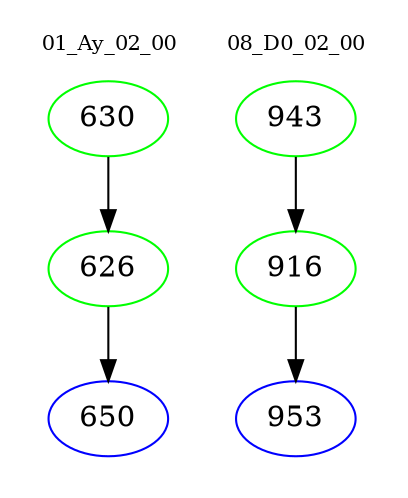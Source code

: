 digraph{
subgraph cluster_0 {
color = white
label = "01_Ay_02_00";
fontsize=10;
T0_630 [label="630", color="green"]
T0_630 -> T0_626 [color="black"]
T0_626 [label="626", color="green"]
T0_626 -> T0_650 [color="black"]
T0_650 [label="650", color="blue"]
}
subgraph cluster_1 {
color = white
label = "08_D0_02_00";
fontsize=10;
T1_943 [label="943", color="green"]
T1_943 -> T1_916 [color="black"]
T1_916 [label="916", color="green"]
T1_916 -> T1_953 [color="black"]
T1_953 [label="953", color="blue"]
}
}
